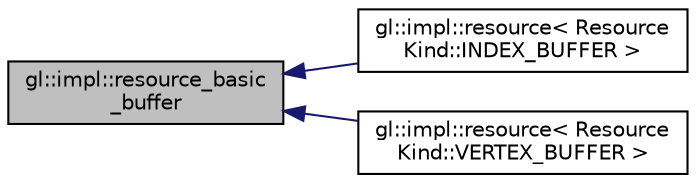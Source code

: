 digraph "gl::impl::resource_basic_buffer"
{
 // LATEX_PDF_SIZE
  edge [fontname="Helvetica",fontsize="10",labelfontname="Helvetica",labelfontsize="10"];
  node [fontname="Helvetica",fontsize="10",shape=record];
  rankdir="LR";
  Node1 [label="gl::impl::resource_basic\l_buffer",height=0.2,width=0.4,color="black", fillcolor="grey75", style="filled", fontcolor="black",tooltip=" "];
  Node1 -> Node2 [dir="back",color="midnightblue",fontsize="10",style="solid",fontname="Helvetica"];
  Node2 [label="gl::impl::resource\< Resource\lKind::INDEX_BUFFER \>",height=0.2,width=0.4,color="black", fillcolor="white", style="filled",URL="$structgl_1_1impl_1_1resource_3_01ResourceKind_1_1INDEX__BUFFER_01_4.html",tooltip=" "];
  Node1 -> Node3 [dir="back",color="midnightblue",fontsize="10",style="solid",fontname="Helvetica"];
  Node3 [label="gl::impl::resource\< Resource\lKind::VERTEX_BUFFER \>",height=0.2,width=0.4,color="black", fillcolor="white", style="filled",URL="$structgl_1_1impl_1_1resource_3_01ResourceKind_1_1VERTEX__BUFFER_01_4.html",tooltip=" "];
}
